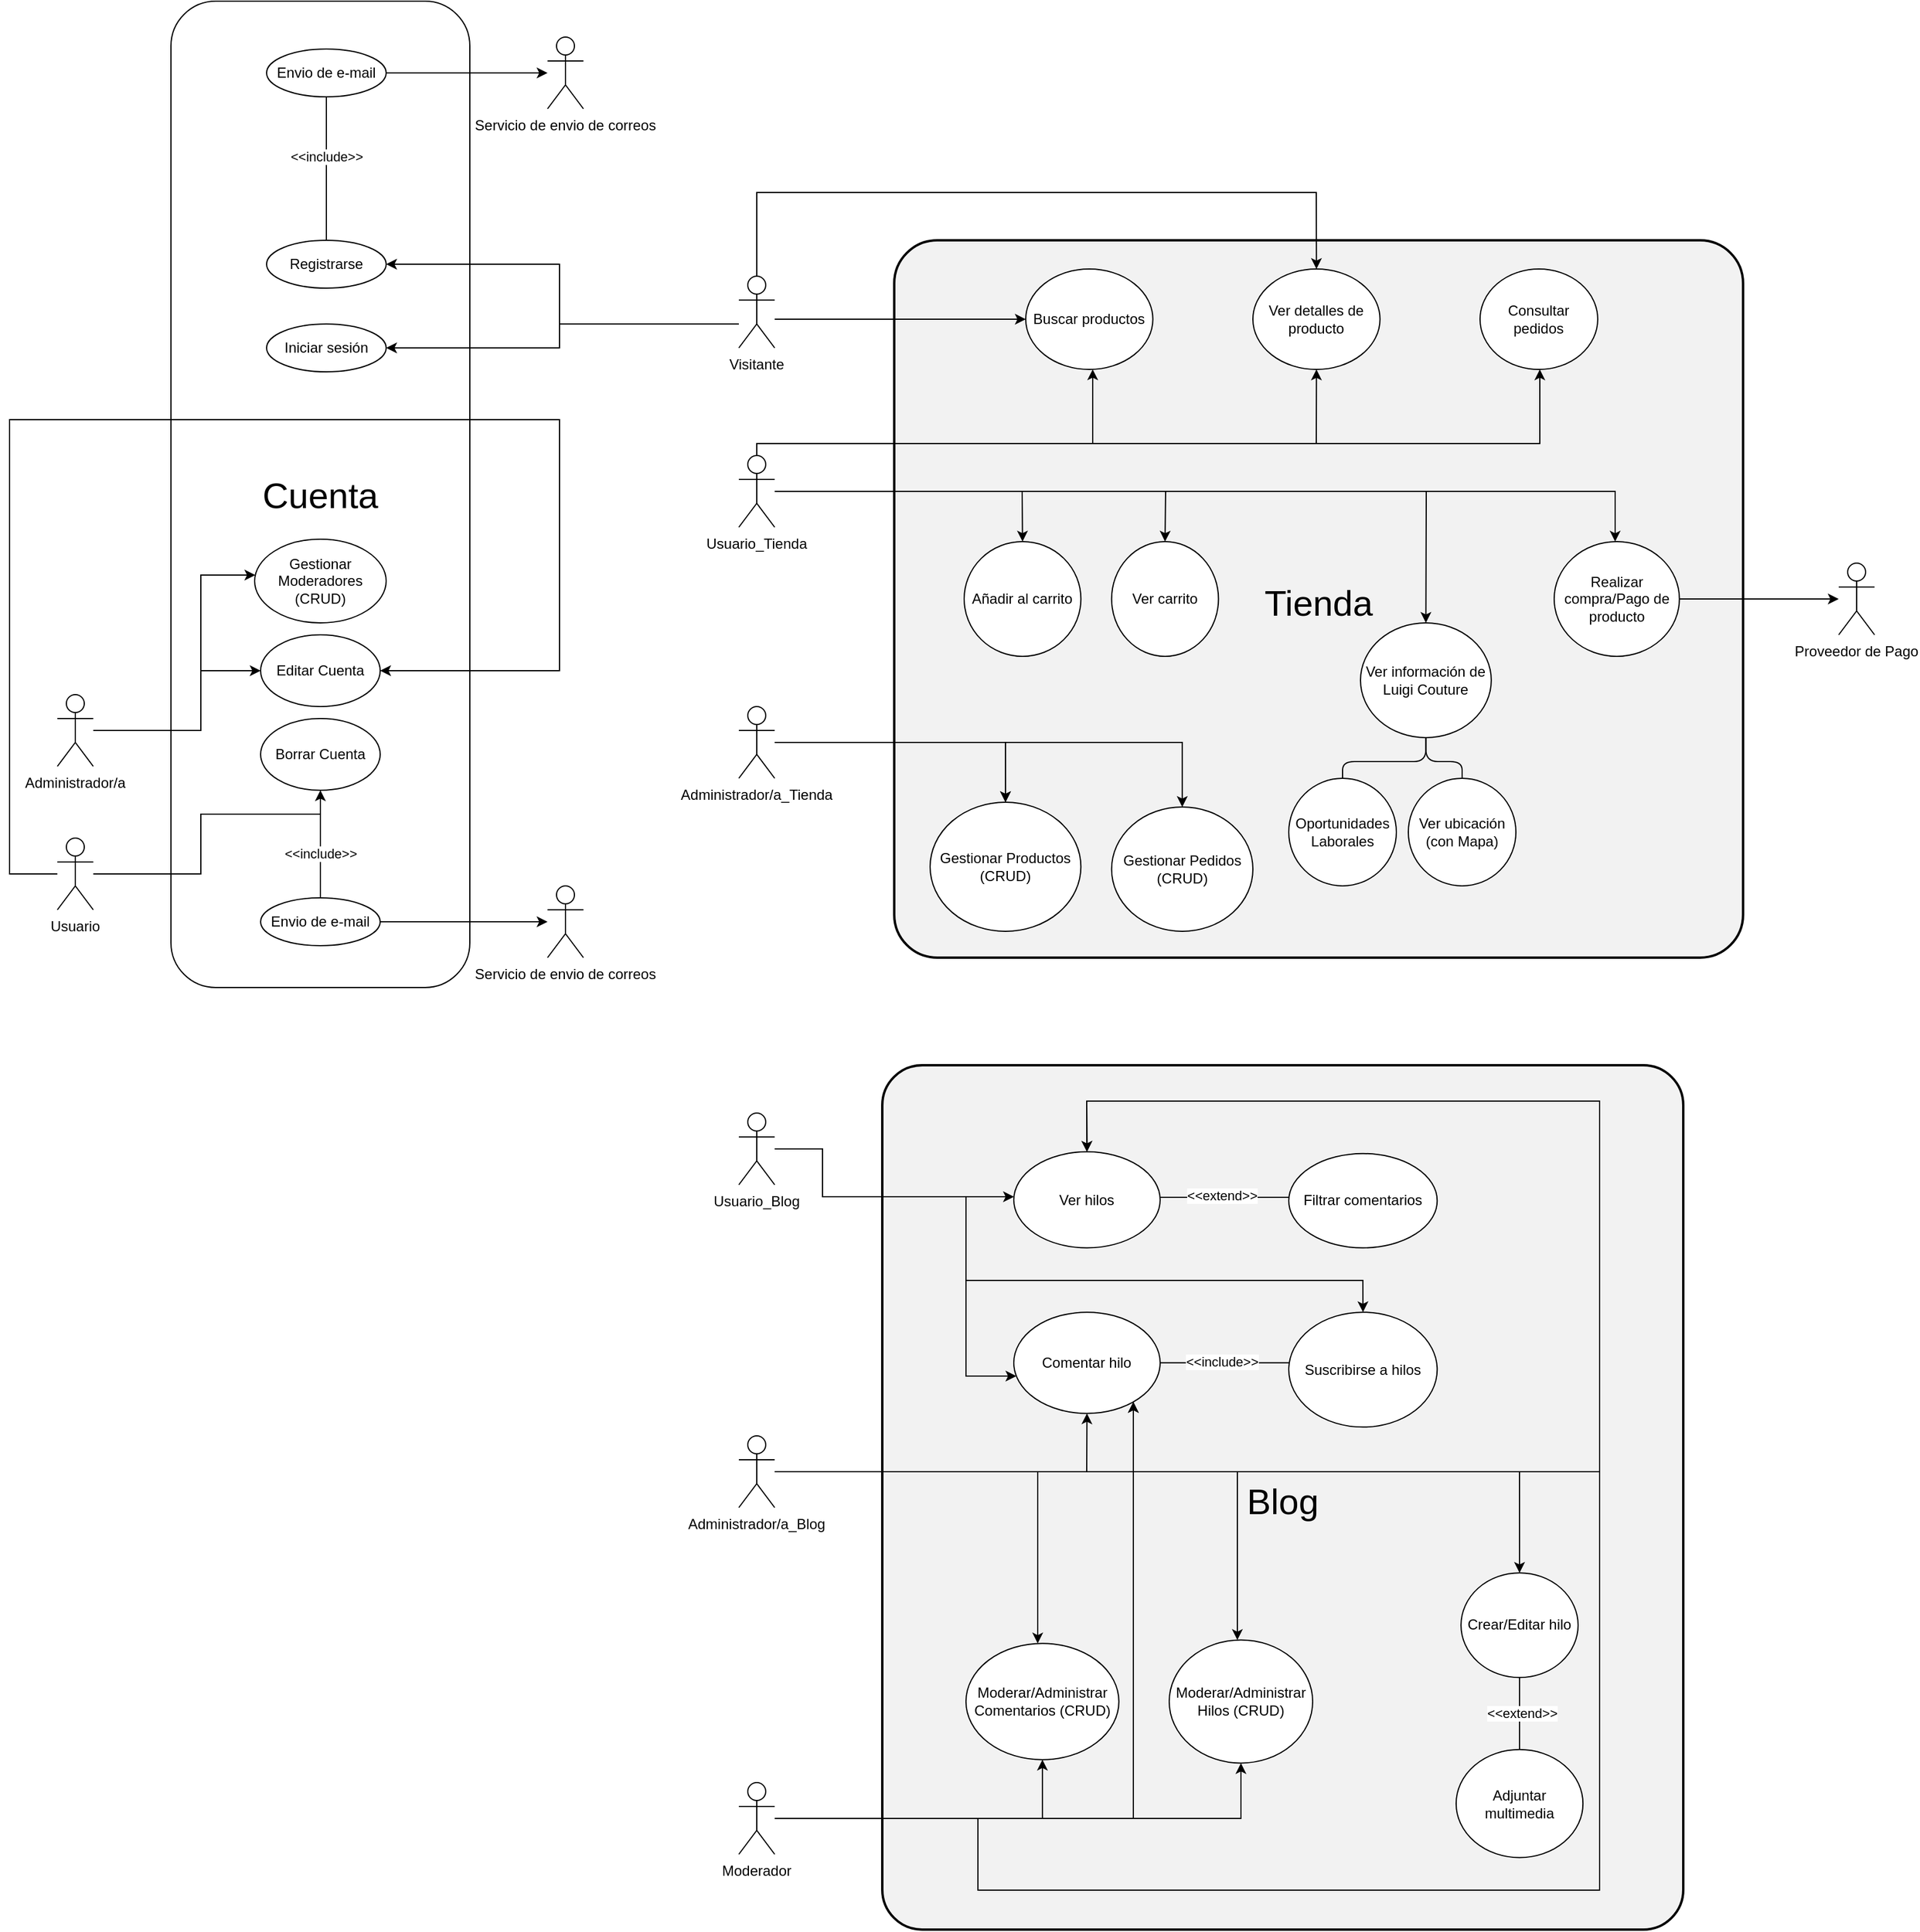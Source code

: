 <mxfile version="26.2.13">
  <diagram name="Diagrama de Casos de Uso" id="DjnuiK8PyyJzFfoakw95">
    <mxGraphModel dx="5003" dy="3309" grid="1" gridSize="10" guides="1" tooltips="1" connect="1" arrows="1" fold="1" page="1" pageScale="1" pageWidth="827" pageHeight="1169" math="0" shadow="0">
      <root>
        <mxCell id="0" />
        <mxCell id="1" parent="0" />
        <mxCell id="ZHeTGY5Y9q0UBsN3ZSBc-300" value="&lt;font style=&quot;font-size: 30px;&quot;&gt;Cuenta&lt;/font&gt;" style="rounded=1;whiteSpace=wrap;html=1;" vertex="1" parent="1">
          <mxGeometry x="-435" y="-240" width="250" height="825" as="geometry" />
        </mxCell>
        <mxCell id="ZHeTGY5Y9q0UBsN3ZSBc-150" value="Visitante" style="shape=umlActor;verticalLabelPosition=bottom;verticalAlign=top;" vertex="1" parent="1">
          <mxGeometry x="40" y="-10" width="30" height="60" as="geometry" />
        </mxCell>
        <mxCell id="ZHeTGY5Y9q0UBsN3ZSBc-151" value="Usuario_Tienda" style="shape=umlActor;verticalLabelPosition=bottom;verticalAlign=top;" vertex="1" parent="1">
          <mxGeometry x="40" y="140" width="30" height="60" as="geometry" />
        </mxCell>
        <mxCell id="ZHeTGY5Y9q0UBsN3ZSBc-152" value="Moderador" style="shape=umlActor;verticalLabelPosition=bottom;verticalAlign=top;" vertex="1" parent="1">
          <mxGeometry x="40" y="1250" width="30" height="60" as="geometry" />
        </mxCell>
        <mxCell id="ZHeTGY5Y9q0UBsN3ZSBc-153" value="Administrador/a_Tienda" style="shape=umlActor;verticalLabelPosition=bottom;verticalAlign=top;" vertex="1" parent="1">
          <mxGeometry x="40" y="350" width="30" height="60" as="geometry" />
        </mxCell>
        <mxCell id="ZHeTGY5Y9q0UBsN3ZSBc-155" value="Envio de e-mail" style="ellipse;whiteSpace=wrap;html=1;" vertex="1" parent="1">
          <mxGeometry x="-355" y="-200" width="100" height="40" as="geometry" />
        </mxCell>
        <mxCell id="ZHeTGY5Y9q0UBsN3ZSBc-156" value="Iniciar sesión" style="ellipse;whiteSpace=wrap;html=1;" vertex="1" parent="1">
          <mxGeometry x="-355" y="30" width="100" height="40" as="geometry" />
        </mxCell>
        <mxCell id="ZHeTGY5Y9q0UBsN3ZSBc-157" value="Tienda" style="rounded=1;strokeWidth=2;fillColor=#f2f2f2;arcSize=6;fontSize=30;" vertex="1" parent="1">
          <mxGeometry x="170" y="-40" width="710" height="600" as="geometry" />
        </mxCell>
        <mxCell id="ZHeTGY5Y9q0UBsN3ZSBc-158" value="Buscar productos" style="ellipse;whiteSpace=wrap;html=1;" vertex="1" parent="ZHeTGY5Y9q0UBsN3ZSBc-157">
          <mxGeometry x="109.996" y="24" width="106.329" height="84" as="geometry" />
        </mxCell>
        <mxCell id="ZHeTGY5Y9q0UBsN3ZSBc-159" value="Añadir al carrito" style="ellipse;whiteSpace=wrap;html=1;" vertex="1" parent="ZHeTGY5Y9q0UBsN3ZSBc-157">
          <mxGeometry x="58.479" y="252" width="97.668" height="96" as="geometry" />
        </mxCell>
        <mxCell id="ZHeTGY5Y9q0UBsN3ZSBc-160" value="Ver carrito" style="ellipse;whiteSpace=wrap;html=1;" vertex="1" parent="ZHeTGY5Y9q0UBsN3ZSBc-157">
          <mxGeometry x="181.816" y="252" width="89.393" height="96" as="geometry" />
        </mxCell>
        <mxCell id="ZHeTGY5Y9q0UBsN3ZSBc-161" value="Realizar compra/Pago de producto" style="ellipse;whiteSpace=wrap;html=1;" vertex="1" parent="ZHeTGY5Y9q0UBsN3ZSBc-157">
          <mxGeometry x="551.999" y="252" width="104.754" height="96" as="geometry" />
        </mxCell>
        <mxCell id="ZHeTGY5Y9q0UBsN3ZSBc-162" value="Consultar pedidos" style="ellipse;whiteSpace=wrap;html=1;" vertex="1" parent="ZHeTGY5Y9q0UBsN3ZSBc-157">
          <mxGeometry x="489.996" y="24" width="98.446" height="84" as="geometry" />
        </mxCell>
        <mxCell id="ZHeTGY5Y9q0UBsN3ZSBc-163" value="Gestionar Productos (CRUD)" style="ellipse;whiteSpace=wrap;html=1;" vertex="1" parent="ZHeTGY5Y9q0UBsN3ZSBc-157">
          <mxGeometry x="30" y="470" width="126.14" height="108" as="geometry" />
        </mxCell>
        <mxCell id="ZHeTGY5Y9q0UBsN3ZSBc-164" value="Gestionar Pedidos (CRUD)" style="ellipse;whiteSpace=wrap;html=1;" vertex="1" parent="ZHeTGY5Y9q0UBsN3ZSBc-157">
          <mxGeometry x="181.82" y="473.99" width="118.18" height="104" as="geometry" />
        </mxCell>
        <mxCell id="ZHeTGY5Y9q0UBsN3ZSBc-240" value="Ver detalles de producto" style="ellipse;whiteSpace=wrap;html=1;" vertex="1" parent="ZHeTGY5Y9q0UBsN3ZSBc-157">
          <mxGeometry x="299.996" y="24" width="106.329" height="84" as="geometry" />
        </mxCell>
        <mxCell id="ZHeTGY5Y9q0UBsN3ZSBc-254" value="Ver información de Luigi Couture" style="ellipse;whiteSpace=wrap;html=1;" vertex="1" parent="ZHeTGY5Y9q0UBsN3ZSBc-157">
          <mxGeometry x="390" y="320" width="109.39" height="96" as="geometry" />
        </mxCell>
        <mxCell id="ZHeTGY5Y9q0UBsN3ZSBc-255" value="Oportunidades Laborales" style="ellipse;whiteSpace=wrap;html=1;" vertex="1" parent="ZHeTGY5Y9q0UBsN3ZSBc-157">
          <mxGeometry x="330" y="450" width="90" height="90" as="geometry" />
        </mxCell>
        <mxCell id="ZHeTGY5Y9q0UBsN3ZSBc-257" value="" style="edgeStyle=orthogonalEdgeStyle;jettySize=auto;html=1;endArrow=none;startArrow=none;edgeLabelBackground=1;" edge="1" parent="ZHeTGY5Y9q0UBsN3ZSBc-157" source="ZHeTGY5Y9q0UBsN3ZSBc-254" target="ZHeTGY5Y9q0UBsN3ZSBc-255">
          <mxGeometry x="-0.046" relative="1" as="geometry">
            <mxPoint as="offset" />
            <mxPoint x="614" y="358" as="sourcePoint" />
            <mxPoint x="614" y="488" as="targetPoint" />
          </mxGeometry>
        </mxCell>
        <mxCell id="ZHeTGY5Y9q0UBsN3ZSBc-258" value="Ver ubicación (con Mapa)" style="ellipse;whiteSpace=wrap;html=1;" vertex="1" parent="ZHeTGY5Y9q0UBsN3ZSBc-157">
          <mxGeometry x="430" y="450" width="90" height="90" as="geometry" />
        </mxCell>
        <mxCell id="ZHeTGY5Y9q0UBsN3ZSBc-259" value="" style="edgeStyle=orthogonalEdgeStyle;jettySize=auto;html=1;endArrow=none;startArrow=none;edgeLabelBackground=1;" edge="1" parent="ZHeTGY5Y9q0UBsN3ZSBc-157" target="ZHeTGY5Y9q0UBsN3ZSBc-258" source="ZHeTGY5Y9q0UBsN3ZSBc-254">
          <mxGeometry x="-0.046" relative="1" as="geometry">
            <mxPoint as="offset" />
            <mxPoint x="565" y="416" as="sourcePoint" />
            <mxPoint x="734" y="488" as="targetPoint" />
          </mxGeometry>
        </mxCell>
        <mxCell id="ZHeTGY5Y9q0UBsN3ZSBc-167" value="Blog" style="rounded=1;strokeWidth=2;fillColor=#f2f2f2;arcSize=5;fontSize=30;" vertex="1" parent="1">
          <mxGeometry x="160" y="650" width="670" height="723" as="geometry" />
        </mxCell>
        <mxCell id="ZHeTGY5Y9q0UBsN3ZSBc-168" value="Ver hilos" style="ellipse;whiteSpace=wrap;html=1;" vertex="1" parent="ZHeTGY5Y9q0UBsN3ZSBc-167">
          <mxGeometry x="110.002" y="72.431" width="122.412" height="80.333" as="geometry" />
        </mxCell>
        <mxCell id="ZHeTGY5Y9q0UBsN3ZSBc-169" value="Suscribirse a hilos" style="ellipse;whiteSpace=wrap;html=1;" vertex="1" parent="ZHeTGY5Y9q0UBsN3ZSBc-167">
          <mxGeometry x="340.003" y="206.567" width="124.15" height="96.109" as="geometry" />
        </mxCell>
        <mxCell id="ZHeTGY5Y9q0UBsN3ZSBc-171" value="Filtrar comentarios" style="ellipse;whiteSpace=wrap;html=1;" vertex="1" parent="ZHeTGY5Y9q0UBsN3ZSBc-167">
          <mxGeometry x="340.003" y="73.866" width="124.15" height="78.897" as="geometry" />
        </mxCell>
        <mxCell id="ZHeTGY5Y9q0UBsN3ZSBc-172" value="Crear/Editar hilo" style="ellipse;whiteSpace=wrap;html=1;" vertex="1" parent="ZHeTGY5Y9q0UBsN3ZSBc-167">
          <mxGeometry x="484.08" y="424.622" width="97.93" height="87.503" as="geometry" />
        </mxCell>
        <mxCell id="ZHeTGY5Y9q0UBsN3ZSBc-173" value="Adjuntar multimedia" style="ellipse;whiteSpace=wrap;html=1;" vertex="1" parent="ZHeTGY5Y9q0UBsN3ZSBc-167">
          <mxGeometry x="480" y="572.375" width="106.09" height="90.375" as="geometry" />
        </mxCell>
        <mxCell id="ZHeTGY5Y9q0UBsN3ZSBc-174" value="Moderar/Administrar Comentarios (CRUD)" style="ellipse;whiteSpace=wrap;html=1;" vertex="1" parent="ZHeTGY5Y9q0UBsN3ZSBc-167">
          <mxGeometry x="70" y="483.577" width="127.9" height="97.264" as="geometry" />
        </mxCell>
        <mxCell id="ZHeTGY5Y9q0UBsN3ZSBc-170" value="Comentar hilo" style="ellipse;whiteSpace=wrap;html=1;" vertex="1" parent="ZHeTGY5Y9q0UBsN3ZSBc-167">
          <mxGeometry x="110" y="206.567" width="122.41" height="84.641" as="geometry" />
        </mxCell>
        <mxCell id="ZHeTGY5Y9q0UBsN3ZSBc-199" value="&amp;lt;&amp;lt;extend&amp;gt;&amp;gt;" style="edgeStyle=orthogonalEdgeStyle;jettySize=auto;html=1;endArrow=none;startArrow=none;edgeLabelBackground=1;" edge="1" parent="ZHeTGY5Y9q0UBsN3ZSBc-167" source="ZHeTGY5Y9q0UBsN3ZSBc-168" target="ZHeTGY5Y9q0UBsN3ZSBc-171">
          <mxGeometry x="-0.038" y="1" relative="1" as="geometry">
            <mxPoint as="offset" />
            <Array as="points">
              <mxPoint x="290" y="110.458" />
              <mxPoint x="290" y="110.458" />
            </Array>
          </mxGeometry>
        </mxCell>
        <mxCell id="ZHeTGY5Y9q0UBsN3ZSBc-175" value="Moderar/Administrar Hilos (CRUD)" style="ellipse;whiteSpace=wrap;html=1;" vertex="1" parent="ZHeTGY5Y9q0UBsN3ZSBc-167">
          <mxGeometry x="240" y="480.705" width="120" height="102.997" as="geometry" />
        </mxCell>
        <mxCell id="ZHeTGY5Y9q0UBsN3ZSBc-229" value="&amp;lt;&amp;lt;include&amp;gt;&amp;gt;" style="edgeStyle=orthogonalEdgeStyle;jettySize=auto;html=1;endArrow=none;startArrow=none;edgeLabelBackground=1;" edge="1" parent="ZHeTGY5Y9q0UBsN3ZSBc-167" source="ZHeTGY5Y9q0UBsN3ZSBc-170" target="ZHeTGY5Y9q0UBsN3ZSBc-169">
          <mxGeometry x="-0.038" y="1" relative="1" as="geometry">
            <mxPoint as="offset" />
            <mxPoint x="242" y="120.5" as="sourcePoint" />
            <mxPoint x="350" y="120.5" as="targetPoint" />
            <Array as="points">
              <mxPoint x="350" y="249.033" />
              <mxPoint x="350" y="249.033" />
            </Array>
          </mxGeometry>
        </mxCell>
        <mxCell id="ZHeTGY5Y9q0UBsN3ZSBc-176" style="edgeStyle=orthogonalEdgeStyle;rounded=0;html=1;" edge="1" parent="1" source="ZHeTGY5Y9q0UBsN3ZSBc-150" target="ZHeTGY5Y9q0UBsN3ZSBc-158">
          <mxGeometry relative="1" as="geometry">
            <Array as="points">
              <mxPoint x="170" y="26" />
              <mxPoint x="170" y="26" />
            </Array>
          </mxGeometry>
        </mxCell>
        <mxCell id="ZHeTGY5Y9q0UBsN3ZSBc-178" style="edgeStyle=orthogonalEdgeStyle;rounded=0;html=1;" edge="1" parent="1" source="ZHeTGY5Y9q0UBsN3ZSBc-150" target="ZHeTGY5Y9q0UBsN3ZSBc-156">
          <mxGeometry relative="1" as="geometry">
            <Array as="points">
              <mxPoint x="-110" y="30" />
              <mxPoint x="-110" y="50" />
            </Array>
          </mxGeometry>
        </mxCell>
        <mxCell id="ZHeTGY5Y9q0UBsN3ZSBc-179" style="edgeStyle=orthogonalEdgeStyle;rounded=0;html=1;" edge="1" parent="1" source="ZHeTGY5Y9q0UBsN3ZSBc-151" target="ZHeTGY5Y9q0UBsN3ZSBc-158">
          <mxGeometry relative="1" as="geometry">
            <Array as="points">
              <mxPoint x="55" y="130" />
              <mxPoint x="336" y="130" />
            </Array>
          </mxGeometry>
        </mxCell>
        <mxCell id="ZHeTGY5Y9q0UBsN3ZSBc-180" style="edgeStyle=orthogonalEdgeStyle;rounded=0;html=1;" edge="1" parent="1" source="ZHeTGY5Y9q0UBsN3ZSBc-151" target="ZHeTGY5Y9q0UBsN3ZSBc-159">
          <mxGeometry relative="1" as="geometry">
            <Array as="points">
              <mxPoint x="277" y="170" />
            </Array>
          </mxGeometry>
        </mxCell>
        <mxCell id="ZHeTGY5Y9q0UBsN3ZSBc-181" style="edgeStyle=orthogonalEdgeStyle;rounded=0;html=1;" edge="1" parent="1" source="ZHeTGY5Y9q0UBsN3ZSBc-151" target="ZHeTGY5Y9q0UBsN3ZSBc-160">
          <mxGeometry relative="1" as="geometry">
            <Array as="points">
              <mxPoint x="397" y="170" />
            </Array>
          </mxGeometry>
        </mxCell>
        <mxCell id="ZHeTGY5Y9q0UBsN3ZSBc-182" style="edgeStyle=orthogonalEdgeStyle;rounded=0;html=1;" edge="1" parent="1" source="ZHeTGY5Y9q0UBsN3ZSBc-151" target="ZHeTGY5Y9q0UBsN3ZSBc-161">
          <mxGeometry relative="1" as="geometry">
            <Array as="points">
              <mxPoint x="773" y="170" />
            </Array>
          </mxGeometry>
        </mxCell>
        <mxCell id="ZHeTGY5Y9q0UBsN3ZSBc-183" style="edgeStyle=orthogonalEdgeStyle;rounded=0;html=1;" edge="1" parent="1" source="ZHeTGY5Y9q0UBsN3ZSBc-151" target="ZHeTGY5Y9q0UBsN3ZSBc-162">
          <mxGeometry relative="1" as="geometry">
            <Array as="points">
              <mxPoint x="55" y="130" />
              <mxPoint x="710" y="130" />
            </Array>
          </mxGeometry>
        </mxCell>
        <mxCell id="ZHeTGY5Y9q0UBsN3ZSBc-184" style="edgeStyle=orthogonalEdgeStyle;rounded=0;html=1;" edge="1" parent="1" source="ZHeTGY5Y9q0UBsN3ZSBc-204" target="ZHeTGY5Y9q0UBsN3ZSBc-168">
          <mxGeometry relative="1" as="geometry">
            <mxPoint x="110" y="570" as="sourcePoint" />
            <Array as="points">
              <mxPoint x="110" y="720" />
              <mxPoint x="110" y="760" />
            </Array>
          </mxGeometry>
        </mxCell>
        <mxCell id="ZHeTGY5Y9q0UBsN3ZSBc-187" style="edgeStyle=orthogonalEdgeStyle;rounded=0;html=1;" edge="1" parent="1" source="ZHeTGY5Y9q0UBsN3ZSBc-152" target="ZHeTGY5Y9q0UBsN3ZSBc-174">
          <mxGeometry relative="1" as="geometry" />
        </mxCell>
        <mxCell id="ZHeTGY5Y9q0UBsN3ZSBc-188" style="edgeStyle=orthogonalEdgeStyle;rounded=0;html=1;" edge="1" parent="1" source="ZHeTGY5Y9q0UBsN3ZSBc-153" target="ZHeTGY5Y9q0UBsN3ZSBc-163">
          <mxGeometry relative="1" as="geometry" />
        </mxCell>
        <mxCell id="ZHeTGY5Y9q0UBsN3ZSBc-189" style="edgeStyle=orthogonalEdgeStyle;rounded=0;html=1;" edge="1" parent="1" source="ZHeTGY5Y9q0UBsN3ZSBc-153" target="ZHeTGY5Y9q0UBsN3ZSBc-164">
          <mxGeometry relative="1" as="geometry" />
        </mxCell>
        <mxCell id="ZHeTGY5Y9q0UBsN3ZSBc-192" style="edgeStyle=orthogonalEdgeStyle;rounded=0;html=1;" edge="1" parent="1" source="ZHeTGY5Y9q0UBsN3ZSBc-153" target="ZHeTGY5Y9q0UBsN3ZSBc-163">
          <mxGeometry relative="1" as="geometry">
            <mxPoint x="540" y="569.5" as="sourcePoint" />
            <mxPoint x="1065.778" y="111.5" as="targetPoint" />
          </mxGeometry>
        </mxCell>
        <mxCell id="ZHeTGY5Y9q0UBsN3ZSBc-200" value="&amp;lt;&amp;lt;extend&amp;gt;&amp;gt;" style="edgeStyle=orthogonalEdgeStyle;jettySize=auto;html=1;endArrow=none;startArrow=none;edgeLabelBackground=1;" edge="1" parent="1" source="ZHeTGY5Y9q0UBsN3ZSBc-172" target="ZHeTGY5Y9q0UBsN3ZSBc-173">
          <mxGeometry x="-0.025" y="2" relative="1" as="geometry">
            <mxPoint as="offset" />
          </mxGeometry>
        </mxCell>
        <mxCell id="ZHeTGY5Y9q0UBsN3ZSBc-203" value="Administrador/a_Blog" style="shape=umlActor;verticalLabelPosition=bottom;verticalAlign=top;" vertex="1" parent="1">
          <mxGeometry x="40" y="960" width="30" height="60" as="geometry" />
        </mxCell>
        <mxCell id="ZHeTGY5Y9q0UBsN3ZSBc-204" value="Usuario_Blog" style="shape=umlActor;verticalLabelPosition=bottom;verticalAlign=top;" vertex="1" parent="1">
          <mxGeometry x="40" y="690" width="30" height="60" as="geometry" />
        </mxCell>
        <mxCell id="ZHeTGY5Y9q0UBsN3ZSBc-186" style="edgeStyle=orthogonalEdgeStyle;rounded=0;html=1;" edge="1" parent="1" source="ZHeTGY5Y9q0UBsN3ZSBc-204" target="ZHeTGY5Y9q0UBsN3ZSBc-170">
          <mxGeometry relative="1" as="geometry">
            <mxPoint x="68" y="690.0" as="sourcePoint" />
            <mxPoint x="413.422" y="1394.667" as="targetPoint" />
            <Array as="points">
              <mxPoint x="110" y="720" />
              <mxPoint x="110" y="760" />
              <mxPoint x="230" y="760" />
              <mxPoint x="230" y="910" />
            </Array>
          </mxGeometry>
        </mxCell>
        <mxCell id="ZHeTGY5Y9q0UBsN3ZSBc-205" value="" style="edgeStyle=orthogonalEdgeStyle;rounded=0;html=1;" edge="1" parent="1" source="ZHeTGY5Y9q0UBsN3ZSBc-203" target="ZHeTGY5Y9q0UBsN3ZSBc-170">
          <mxGeometry relative="1" as="geometry">
            <mxPoint x="70" y="880" as="sourcePoint" />
            <mxPoint x="999" y="944" as="targetPoint" />
            <Array as="points">
              <mxPoint x="370" y="990" />
            </Array>
          </mxGeometry>
        </mxCell>
        <mxCell id="ZHeTGY5Y9q0UBsN3ZSBc-191" style="edgeStyle=orthogonalEdgeStyle;rounded=0;html=1;" edge="1" parent="1" source="ZHeTGY5Y9q0UBsN3ZSBc-203" target="ZHeTGY5Y9q0UBsN3ZSBc-174">
          <mxGeometry relative="1" as="geometry">
            <mxPoint x="90" y="1040" as="sourcePoint" />
            <mxPoint x="909.778" y="1056.947" as="targetPoint" />
            <Array as="points">
              <mxPoint x="290" y="990" />
            </Array>
          </mxGeometry>
        </mxCell>
        <mxCell id="ZHeTGY5Y9q0UBsN3ZSBc-190" style="edgeStyle=orthogonalEdgeStyle;rounded=0;html=1;" edge="1" parent="1" source="ZHeTGY5Y9q0UBsN3ZSBc-203" target="ZHeTGY5Y9q0UBsN3ZSBc-175">
          <mxGeometry relative="1" as="geometry">
            <mxPoint x="70" y="1020" as="sourcePoint" />
            <mxPoint x="999.244" y="1184" as="targetPoint" />
            <Array as="points">
              <mxPoint x="457" y="990" />
            </Array>
          </mxGeometry>
        </mxCell>
        <mxCell id="ZHeTGY5Y9q0UBsN3ZSBc-206" style="edgeStyle=orthogonalEdgeStyle;rounded=0;html=1;" edge="1" parent="1" source="ZHeTGY5Y9q0UBsN3ZSBc-203" target="ZHeTGY5Y9q0UBsN3ZSBc-172">
          <mxGeometry relative="1" as="geometry">
            <mxPoint x="80" y="1267.143" as="sourcePoint" />
            <mxPoint x="395" y="1198.571" as="targetPoint" />
            <Array as="points">
              <mxPoint x="693" y="990" />
            </Array>
          </mxGeometry>
        </mxCell>
        <mxCell id="ZHeTGY5Y9q0UBsN3ZSBc-209" style="edgeStyle=orthogonalEdgeStyle;rounded=0;html=1;" edge="1" parent="1" source="ZHeTGY5Y9q0UBsN3ZSBc-152" target="ZHeTGY5Y9q0UBsN3ZSBc-175">
          <mxGeometry relative="1" as="geometry">
            <mxPoint x="200" y="1312" as="sourcePoint" />
            <mxPoint x="432" y="1260" as="targetPoint" />
          </mxGeometry>
        </mxCell>
        <mxCell id="ZHeTGY5Y9q0UBsN3ZSBc-210" style="edgeStyle=orthogonalEdgeStyle;rounded=0;html=1;" edge="1" parent="1" source="ZHeTGY5Y9q0UBsN3ZSBc-152" target="ZHeTGY5Y9q0UBsN3ZSBc-170">
          <mxGeometry relative="1" as="geometry">
            <mxPoint x="100" y="1310" as="sourcePoint" />
            <mxPoint x="470" y="1241" as="targetPoint" />
            <Array as="points">
              <mxPoint x="370" y="1280" />
            </Array>
          </mxGeometry>
        </mxCell>
        <mxCell id="ZHeTGY5Y9q0UBsN3ZSBc-211" style="edgeStyle=orthogonalEdgeStyle;rounded=0;html=1;" edge="1" parent="1" source="ZHeTGY5Y9q0UBsN3ZSBc-203" target="ZHeTGY5Y9q0UBsN3ZSBc-168">
          <mxGeometry relative="1" as="geometry">
            <mxPoint x="100" y="910" as="sourcePoint" />
            <mxPoint x="890" y="920" as="targetPoint" />
            <Array as="points">
              <mxPoint x="760" y="990" />
              <mxPoint x="760" y="680" />
              <mxPoint x="331" y="680" />
            </Array>
          </mxGeometry>
        </mxCell>
        <mxCell id="ZHeTGY5Y9q0UBsN3ZSBc-212" style="edgeStyle=orthogonalEdgeStyle;rounded=0;html=1;" edge="1" parent="1" source="ZHeTGY5Y9q0UBsN3ZSBc-152" target="ZHeTGY5Y9q0UBsN3ZSBc-168">
          <mxGeometry relative="1" as="geometry">
            <mxPoint x="80" y="1290" as="sourcePoint" />
            <mxPoint x="381" y="950" as="targetPoint" />
            <Array as="points">
              <mxPoint x="240" y="1280" />
              <mxPoint x="240" y="1340" />
              <mxPoint x="760" y="1340" />
              <mxPoint x="760" y="680" />
              <mxPoint x="331" y="680" />
            </Array>
          </mxGeometry>
        </mxCell>
        <mxCell id="ZHeTGY5Y9q0UBsN3ZSBc-223" value="" style="edgeStyle=orthogonalEdgeStyle;rounded=0;html=1;" edge="1" parent="1" source="ZHeTGY5Y9q0UBsN3ZSBc-161" target="ZHeTGY5Y9q0UBsN3ZSBc-222">
          <mxGeometry relative="1" as="geometry">
            <mxPoint x="844.279" y="487.99" as="sourcePoint" />
            <mxPoint x="1030" y="488" as="targetPoint" />
          </mxGeometry>
        </mxCell>
        <mxCell id="ZHeTGY5Y9q0UBsN3ZSBc-222" value="Proveedor de Pago" style="shape=umlActor;verticalLabelPosition=bottom;verticalAlign=top;" vertex="1" parent="1">
          <mxGeometry x="960" y="230" width="30" height="60" as="geometry" />
        </mxCell>
        <mxCell id="ZHeTGY5Y9q0UBsN3ZSBc-225" value="&amp;lt;&amp;lt;include&amp;gt;&amp;gt;" style="edgeStyle=orthogonalEdgeStyle;jettySize=auto;html=1;endArrow=none;startArrow=none;edgeLabelBackground=1;" edge="1" parent="1" source="ZHeTGY5Y9q0UBsN3ZSBc-155" target="ZHeTGY5Y9q0UBsN3ZSBc-271">
          <mxGeometry x="-0.167" relative="1" as="geometry">
            <mxPoint as="offset" />
            <mxPoint x="-295" y="-30" as="sourcePoint" />
            <mxPoint x="-315" y="-140" as="targetPoint" />
            <Array as="points">
              <mxPoint x="-305" y="-150" />
              <mxPoint x="-305" y="-150" />
            </Array>
          </mxGeometry>
        </mxCell>
        <mxCell id="ZHeTGY5Y9q0UBsN3ZSBc-230" style="edgeStyle=orthogonalEdgeStyle;rounded=0;html=1;" edge="1" parent="1" source="ZHeTGY5Y9q0UBsN3ZSBc-204" target="ZHeTGY5Y9q0UBsN3ZSBc-169">
          <mxGeometry relative="1" as="geometry">
            <mxPoint x="80" y="700" as="sourcePoint" />
            <mxPoint x="280" y="910" as="targetPoint" />
            <Array as="points">
              <mxPoint x="110" y="720" />
              <mxPoint x="110" y="760" />
              <mxPoint x="230" y="760" />
              <mxPoint x="230" y="830" />
              <mxPoint x="562" y="830" />
            </Array>
          </mxGeometry>
        </mxCell>
        <mxCell id="ZHeTGY5Y9q0UBsN3ZSBc-241" style="edgeStyle=orthogonalEdgeStyle;rounded=0;html=1;" edge="1" parent="1" source="ZHeTGY5Y9q0UBsN3ZSBc-151" target="ZHeTGY5Y9q0UBsN3ZSBc-240">
          <mxGeometry relative="1" as="geometry">
            <mxPoint x="65" y="150" as="sourcePoint" />
            <mxPoint x="346" y="78" as="targetPoint" />
            <Array as="points">
              <mxPoint x="55" y="130" />
              <mxPoint x="523" y="130" />
            </Array>
          </mxGeometry>
        </mxCell>
        <mxCell id="ZHeTGY5Y9q0UBsN3ZSBc-242" style="edgeStyle=orthogonalEdgeStyle;rounded=0;html=1;" edge="1" parent="1" source="ZHeTGY5Y9q0UBsN3ZSBc-150" target="ZHeTGY5Y9q0UBsN3ZSBc-240">
          <mxGeometry relative="1" as="geometry">
            <mxPoint x="80" y="36" as="sourcePoint" />
            <mxPoint x="290" y="36" as="targetPoint" />
            <Array as="points">
              <mxPoint x="55" y="-80" />
              <mxPoint x="523" y="-80" />
            </Array>
          </mxGeometry>
        </mxCell>
        <mxCell id="ZHeTGY5Y9q0UBsN3ZSBc-243" style="edgeStyle=orthogonalEdgeStyle;rounded=0;html=1;" edge="1" parent="1" source="ZHeTGY5Y9q0UBsN3ZSBc-151" target="ZHeTGY5Y9q0UBsN3ZSBc-254">
          <mxGeometry relative="1" as="geometry">
            <mxPoint x="80" y="180" as="sourcePoint" />
            <mxPoint x="783" y="222" as="targetPoint" />
            <Array as="points">
              <mxPoint x="615" y="170" />
            </Array>
          </mxGeometry>
        </mxCell>
        <mxCell id="ZHeTGY5Y9q0UBsN3ZSBc-260" style="edgeStyle=orthogonalEdgeStyle;rounded=0;html=1;" edge="1" parent="1" source="ZHeTGY5Y9q0UBsN3ZSBc-203" target="ZHeTGY5Y9q0UBsN3ZSBc-170">
          <mxGeometry relative="1" as="geometry">
            <mxPoint x="80" y="1000" as="sourcePoint" />
            <mxPoint x="300" y="1142" as="targetPoint" />
            <Array as="points">
              <mxPoint x="331" y="990" />
            </Array>
          </mxGeometry>
        </mxCell>
        <mxCell id="ZHeTGY5Y9q0UBsN3ZSBc-261" value="Editar Cuenta" style="ellipse;whiteSpace=wrap;html=1;" vertex="1" parent="1">
          <mxGeometry x="-360" y="290" width="100" height="60" as="geometry" />
        </mxCell>
        <mxCell id="ZHeTGY5Y9q0UBsN3ZSBc-262" style="edgeStyle=orthogonalEdgeStyle;rounded=0;html=1;" edge="1" parent="1" source="ZHeTGY5Y9q0UBsN3ZSBc-298" target="ZHeTGY5Y9q0UBsN3ZSBc-261">
          <mxGeometry relative="1" as="geometry">
            <mxPoint x="-280" y="290" as="sourcePoint" />
            <mxPoint x="265" y="400" as="targetPoint" />
            <Array as="points">
              <mxPoint x="-570" y="490" />
              <mxPoint x="-570" y="110" />
              <mxPoint x="-110" y="110" />
              <mxPoint x="-110" y="320" />
            </Array>
          </mxGeometry>
        </mxCell>
        <mxCell id="ZHeTGY5Y9q0UBsN3ZSBc-263" value="Borrar Cuenta" style="ellipse;whiteSpace=wrap;html=1;" vertex="1" parent="1">
          <mxGeometry x="-360" y="360" width="100" height="60" as="geometry" />
        </mxCell>
        <mxCell id="ZHeTGY5Y9q0UBsN3ZSBc-265" style="edgeStyle=orthogonalEdgeStyle;rounded=0;html=1;" edge="1" parent="1" source="ZHeTGY5Y9q0UBsN3ZSBc-298" target="ZHeTGY5Y9q0UBsN3ZSBc-263">
          <mxGeometry relative="1" as="geometry">
            <mxPoint x="50" y="180" as="sourcePoint" />
            <mxPoint x="-253" y="300" as="targetPoint" />
            <Array as="points">
              <mxPoint x="-410" y="490" />
              <mxPoint x="-410" y="440" />
            </Array>
          </mxGeometry>
        </mxCell>
        <mxCell id="ZHeTGY5Y9q0UBsN3ZSBc-267" style="edgeStyle=orthogonalEdgeStyle;rounded=0;html=1;" edge="1" parent="1" source="ZHeTGY5Y9q0UBsN3ZSBc-297" target="ZHeTGY5Y9q0UBsN3ZSBc-261">
          <mxGeometry relative="1" as="geometry">
            <mxPoint x="-50" y="847.99" as="sourcePoint" />
            <mxPoint x="-350" y="517.99" as="targetPoint" />
            <Array as="points">
              <mxPoint x="-410" y="370" />
              <mxPoint x="-410" y="320" />
            </Array>
          </mxGeometry>
        </mxCell>
        <mxCell id="ZHeTGY5Y9q0UBsN3ZSBc-271" value="Registrarse" style="ellipse;whiteSpace=wrap;html=1;" vertex="1" parent="1">
          <mxGeometry x="-355" y="-40" width="100" height="40" as="geometry" />
        </mxCell>
        <mxCell id="ZHeTGY5Y9q0UBsN3ZSBc-272" value="Envio de e-mail" style="ellipse;whiteSpace=wrap;html=1;" vertex="1" parent="1">
          <mxGeometry x="-360" y="510" width="100" height="40" as="geometry" />
        </mxCell>
        <mxCell id="ZHeTGY5Y9q0UBsN3ZSBc-273" value="&amp;lt;&amp;lt;include&amp;gt;&amp;gt;" style="edgeStyle=orthogonalEdgeStyle;jettySize=auto;html=1;endArrow=none;startArrow=none;edgeLabelBackground=1;" edge="1" parent="1" source="ZHeTGY5Y9q0UBsN3ZSBc-272" target="ZHeTGY5Y9q0UBsN3ZSBc-263">
          <mxGeometry x="-0.167" relative="1" as="geometry">
            <mxPoint as="offset" />
            <mxPoint x="-300" y="210" as="sourcePoint" />
            <mxPoint x="-310" y="200" as="targetPoint" />
            <Array as="points" />
          </mxGeometry>
        </mxCell>
        <mxCell id="ZHeTGY5Y9q0UBsN3ZSBc-274" value="Servicio de envio de correos" style="shape=umlActor;verticalLabelPosition=bottom;verticalAlign=top;" vertex="1" parent="1">
          <mxGeometry x="-120" y="-210" width="30" height="60" as="geometry" />
        </mxCell>
        <mxCell id="ZHeTGY5Y9q0UBsN3ZSBc-275" style="edgeStyle=orthogonalEdgeStyle;rounded=0;html=1;" edge="1" parent="1" source="ZHeTGY5Y9q0UBsN3ZSBc-155" target="ZHeTGY5Y9q0UBsN3ZSBc-274">
          <mxGeometry relative="1" as="geometry">
            <mxPoint x="50" y="30" as="sourcePoint" />
            <mxPoint x="-110" y="80" as="targetPoint" />
            <Array as="points" />
          </mxGeometry>
        </mxCell>
        <mxCell id="ZHeTGY5Y9q0UBsN3ZSBc-276" value="Servicio de envio de correos" style="shape=umlActor;verticalLabelPosition=bottom;verticalAlign=top;" vertex="1" parent="1">
          <mxGeometry x="-120" y="500" width="30" height="60" as="geometry" />
        </mxCell>
        <mxCell id="ZHeTGY5Y9q0UBsN3ZSBc-277" style="edgeStyle=orthogonalEdgeStyle;rounded=0;html=1;" edge="1" parent="1" target="ZHeTGY5Y9q0UBsN3ZSBc-276" source="ZHeTGY5Y9q0UBsN3ZSBc-272">
          <mxGeometry relative="1" as="geometry">
            <mxPoint x="-300" y="450" as="sourcePoint" />
            <mxPoint x="-350" y="710" as="targetPoint" />
            <Array as="points" />
          </mxGeometry>
        </mxCell>
        <mxCell id="ZHeTGY5Y9q0UBsN3ZSBc-294" style="edgeStyle=orthogonalEdgeStyle;rounded=0;html=1;" edge="1" parent="1" source="ZHeTGY5Y9q0UBsN3ZSBc-150" target="ZHeTGY5Y9q0UBsN3ZSBc-271">
          <mxGeometry relative="1" as="geometry">
            <mxPoint x="50" y="30" as="sourcePoint" />
            <mxPoint x="-110" y="80" as="targetPoint" />
            <Array as="points">
              <mxPoint x="-110" y="30" />
              <mxPoint x="-110" y="-20" />
            </Array>
          </mxGeometry>
        </mxCell>
        <mxCell id="ZHeTGY5Y9q0UBsN3ZSBc-295" value="Gestionar Moderadores (CRUD)" style="ellipse;whiteSpace=wrap;html=1;" vertex="1" parent="1">
          <mxGeometry x="-365" y="210" width="110" height="70" as="geometry" />
        </mxCell>
        <mxCell id="ZHeTGY5Y9q0UBsN3ZSBc-297" value="Administrador/a" style="shape=umlActor;verticalLabelPosition=bottom;verticalAlign=top;" vertex="1" parent="1">
          <mxGeometry x="-530" y="340" width="30" height="60" as="geometry" />
        </mxCell>
        <mxCell id="ZHeTGY5Y9q0UBsN3ZSBc-298" value="Usuario" style="shape=umlActor;verticalLabelPosition=bottom;verticalAlign=top;" vertex="1" parent="1">
          <mxGeometry x="-530" y="460" width="30" height="60" as="geometry" />
        </mxCell>
        <mxCell id="ZHeTGY5Y9q0UBsN3ZSBc-299" style="edgeStyle=orthogonalEdgeStyle;rounded=0;html=1;" edge="1" parent="1" source="ZHeTGY5Y9q0UBsN3ZSBc-297" target="ZHeTGY5Y9q0UBsN3ZSBc-295">
          <mxGeometry relative="1" as="geometry">
            <mxPoint x="-490" y="380" as="sourcePoint" />
            <mxPoint x="-347" y="300" as="targetPoint" />
            <Array as="points">
              <mxPoint x="-410" y="370" />
              <mxPoint x="-410" y="240" />
            </Array>
          </mxGeometry>
        </mxCell>
      </root>
    </mxGraphModel>
  </diagram>
</mxfile>
